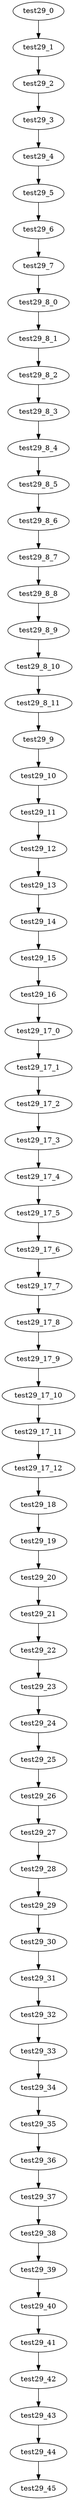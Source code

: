 digraph G {
test29_0->test29_1;
test29_1->test29_2;
test29_2->test29_3;
test29_3->test29_4;
test29_4->test29_5;
test29_5->test29_6;
test29_6->test29_7;
test29_7->test29_8_0;
test29_8_0->test29_8_1;
test29_8_1->test29_8_2;
test29_8_2->test29_8_3;
test29_8_3->test29_8_4;
test29_8_4->test29_8_5;
test29_8_5->test29_8_6;
test29_8_6->test29_8_7;
test29_8_7->test29_8_8;
test29_8_8->test29_8_9;
test29_8_9->test29_8_10;
test29_8_10->test29_8_11;
test29_8_11->test29_9;
test29_9->test29_10;
test29_10->test29_11;
test29_11->test29_12;
test29_12->test29_13;
test29_13->test29_14;
test29_14->test29_15;
test29_15->test29_16;
test29_16->test29_17_0;
test29_17_0->test29_17_1;
test29_17_1->test29_17_2;
test29_17_2->test29_17_3;
test29_17_3->test29_17_4;
test29_17_4->test29_17_5;
test29_17_5->test29_17_6;
test29_17_6->test29_17_7;
test29_17_7->test29_17_8;
test29_17_8->test29_17_9;
test29_17_9->test29_17_10;
test29_17_10->test29_17_11;
test29_17_11->test29_17_12;
test29_17_12->test29_18;
test29_18->test29_19;
test29_19->test29_20;
test29_20->test29_21;
test29_21->test29_22;
test29_22->test29_23;
test29_23->test29_24;
test29_24->test29_25;
test29_25->test29_26;
test29_26->test29_27;
test29_27->test29_28;
test29_28->test29_29;
test29_29->test29_30;
test29_30->test29_31;
test29_31->test29_32;
test29_32->test29_33;
test29_33->test29_34;
test29_34->test29_35;
test29_35->test29_36;
test29_36->test29_37;
test29_37->test29_38;
test29_38->test29_39;
test29_39->test29_40;
test29_40->test29_41;
test29_41->test29_42;
test29_42->test29_43;
test29_43->test29_44;
test29_44->test29_45;

}
